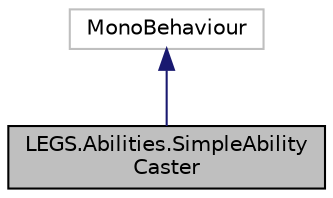 digraph "LEGS.Abilities.SimpleAbilityCaster"
{
 // LATEX_PDF_SIZE
  edge [fontname="Helvetica",fontsize="10",labelfontname="Helvetica",labelfontsize="10"];
  node [fontname="Helvetica",fontsize="10",shape=record];
  Node1 [label="LEGS.Abilities.SimpleAbility\lCaster",height=0.2,width=0.4,color="black", fillcolor="grey75", style="filled", fontcolor="black",tooltip="Basic class that activates an ability on keypress, with cooldown functionality"];
  Node2 -> Node1 [dir="back",color="midnightblue",fontsize="10",style="solid",fontname="Helvetica"];
  Node2 [label="MonoBehaviour",height=0.2,width=0.4,color="grey75", fillcolor="white", style="filled",tooltip=" "];
}
